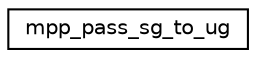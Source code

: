digraph "Graphical Class Hierarchy"
{
 // INTERACTIVE_SVG=YES
 // LATEX_PDF_SIZE
  edge [fontname="Helvetica",fontsize="10",labelfontname="Helvetica",labelfontsize="10"];
  node [fontname="Helvetica",fontsize="10",shape=record];
  rankdir="LR";
  Node0 [label="mpp_pass_sg_to_ug",height=0.2,width=0.4,color="black", fillcolor="white", style="filled",URL="$interfacempp__domains__mod_1_1mpp__pass__sg__to__ug.html",tooltip="Passes data from a structured grid to an unstructured grid  Example usage:"];
}
